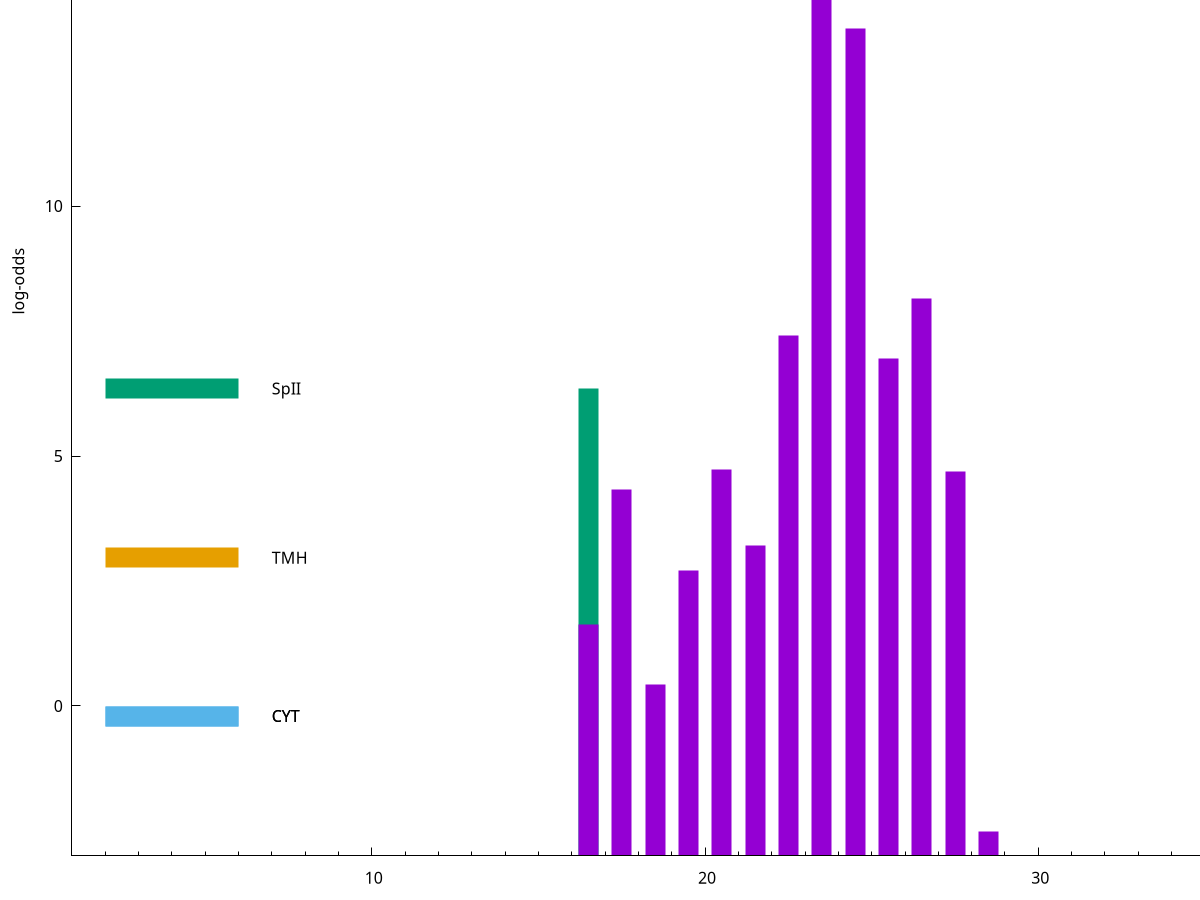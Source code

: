 set title "LipoP predictions for SRR5666568.gff"
set size 2., 1.4
set xrange [1:70] 
set mxtics 10
set yrange [-3:20]
set y2range [0:23]
set ylabel "log-odds"
set term postscript eps color solid "Helvetica" 30
set output "SRR5666568.gff300.eps"
set arrow from 2,18.363 to 6,18.363 nohead lt 1 lw 20
set label "SpI" at 7,18.363
set arrow from 2,6.35012 to 6,6.35012 nohead lt 2 lw 20
set label "SpII" at 7,6.35012
set arrow from 2,2.96377 to 6,2.96377 nohead lt 4 lw 20
set label "TMH" at 7,2.96377
set arrow from 2,-0.200913 to 6,-0.200913 nohead lt 3 lw 20
set label "CYT" at 7,-0.200913
set arrow from 2,-0.200913 to 6,-0.200913 nohead lt 3 lw 20
set label "CYT" at 7,-0.200913
set arrow from 2,18.363 to 6,18.363 nohead lt 1 lw 20
set label "SpI" at 7,18.363
# NOTE: The scores below are the log-odds scores with the threshold
# NOTE: subtracted (a hack to make gnuplot make the histogram all
# NOTE: look nice).
plot "-" axes x1y2 title "" with impulses lt 2 lw 20, "-" axes x1y2 title "" with impulses lt 1 lw 20
16.500000 9.350120
e
23.500000 21.307800
24.500000 16.547700
26.500000 11.157680
22.500000 10.407740
25.500000 9.947630
20.500000 7.729010
27.500000 7.691220
17.500000 7.323410
21.500000 6.202640
19.500000 5.718230
16.500000 4.622690
18.500000 3.436463
28.500000 0.491790
e
exit
